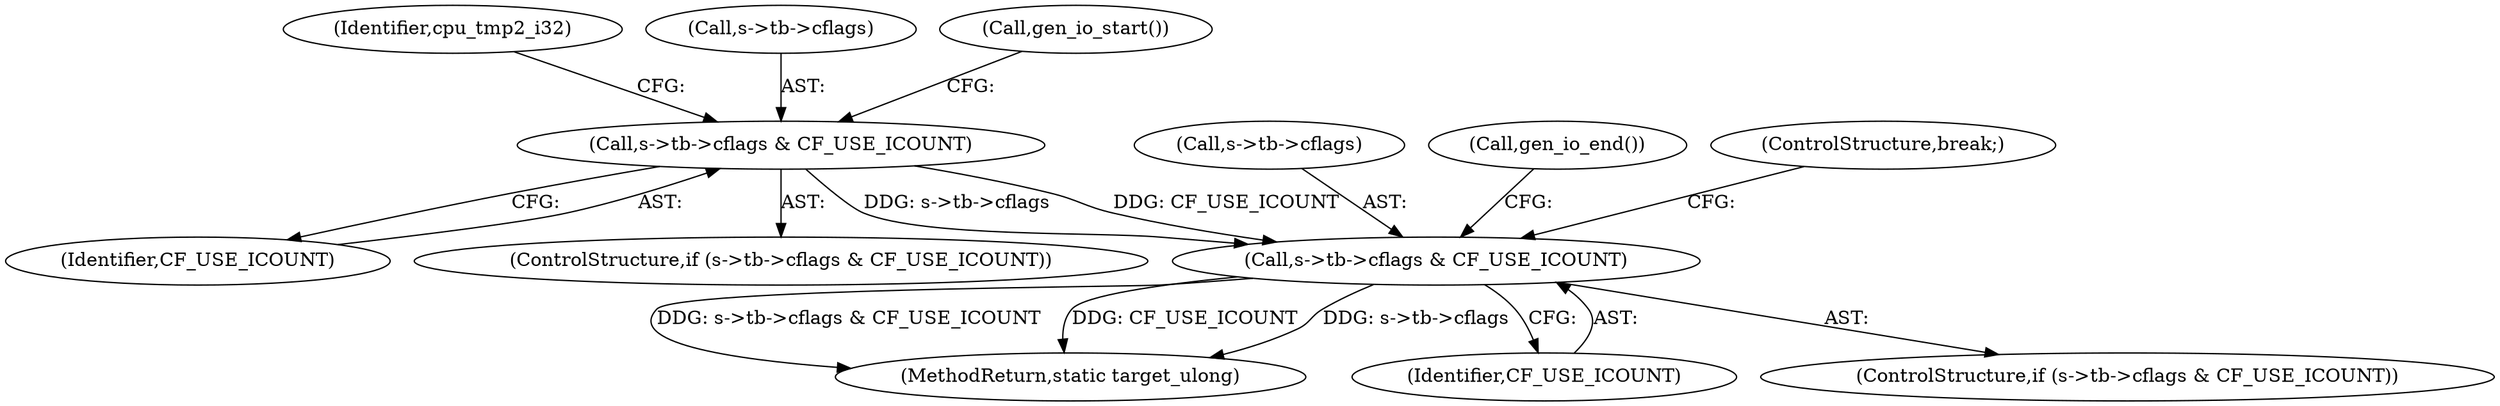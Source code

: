 digraph "0_qemu_30663fd26c0307e414622c7a8607fbc04f92ec14@pointer" {
"1005865" [label="(Call,s->tb->cflags & CF_USE_ICOUNT)"];
"1005841" [label="(Call,s->tb->cflags & CF_USE_ICOUNT)"];
"1005851" [label="(Identifier,cpu_tmp2_i32)"];
"1005866" [label="(Call,s->tb->cflags)"];
"1005847" [label="(Identifier,CF_USE_ICOUNT)"];
"1011840" [label="(MethodReturn,static target_ulong)"];
"1005871" [label="(Identifier,CF_USE_ICOUNT)"];
"1005842" [label="(Call,s->tb->cflags)"];
"1005849" [label="(Call,gen_io_start())"];
"1005840" [label="(ControlStructure,if (s->tb->cflags & CF_USE_ICOUNT))"];
"1005864" [label="(ControlStructure,if (s->tb->cflags & CF_USE_ICOUNT))"];
"1005873" [label="(Call,gen_io_end())"];
"1005865" [label="(Call,s->tb->cflags & CF_USE_ICOUNT)"];
"1005883" [label="(ControlStructure,break;)"];
"1005841" [label="(Call,s->tb->cflags & CF_USE_ICOUNT)"];
"1005865" -> "1005864"  [label="AST: "];
"1005865" -> "1005871"  [label="CFG: "];
"1005866" -> "1005865"  [label="AST: "];
"1005871" -> "1005865"  [label="AST: "];
"1005873" -> "1005865"  [label="CFG: "];
"1005883" -> "1005865"  [label="CFG: "];
"1005865" -> "1011840"  [label="DDG: s->tb->cflags & CF_USE_ICOUNT"];
"1005865" -> "1011840"  [label="DDG: CF_USE_ICOUNT"];
"1005865" -> "1011840"  [label="DDG: s->tb->cflags"];
"1005841" -> "1005865"  [label="DDG: s->tb->cflags"];
"1005841" -> "1005865"  [label="DDG: CF_USE_ICOUNT"];
"1005841" -> "1005840"  [label="AST: "];
"1005841" -> "1005847"  [label="CFG: "];
"1005842" -> "1005841"  [label="AST: "];
"1005847" -> "1005841"  [label="AST: "];
"1005849" -> "1005841"  [label="CFG: "];
"1005851" -> "1005841"  [label="CFG: "];
}
